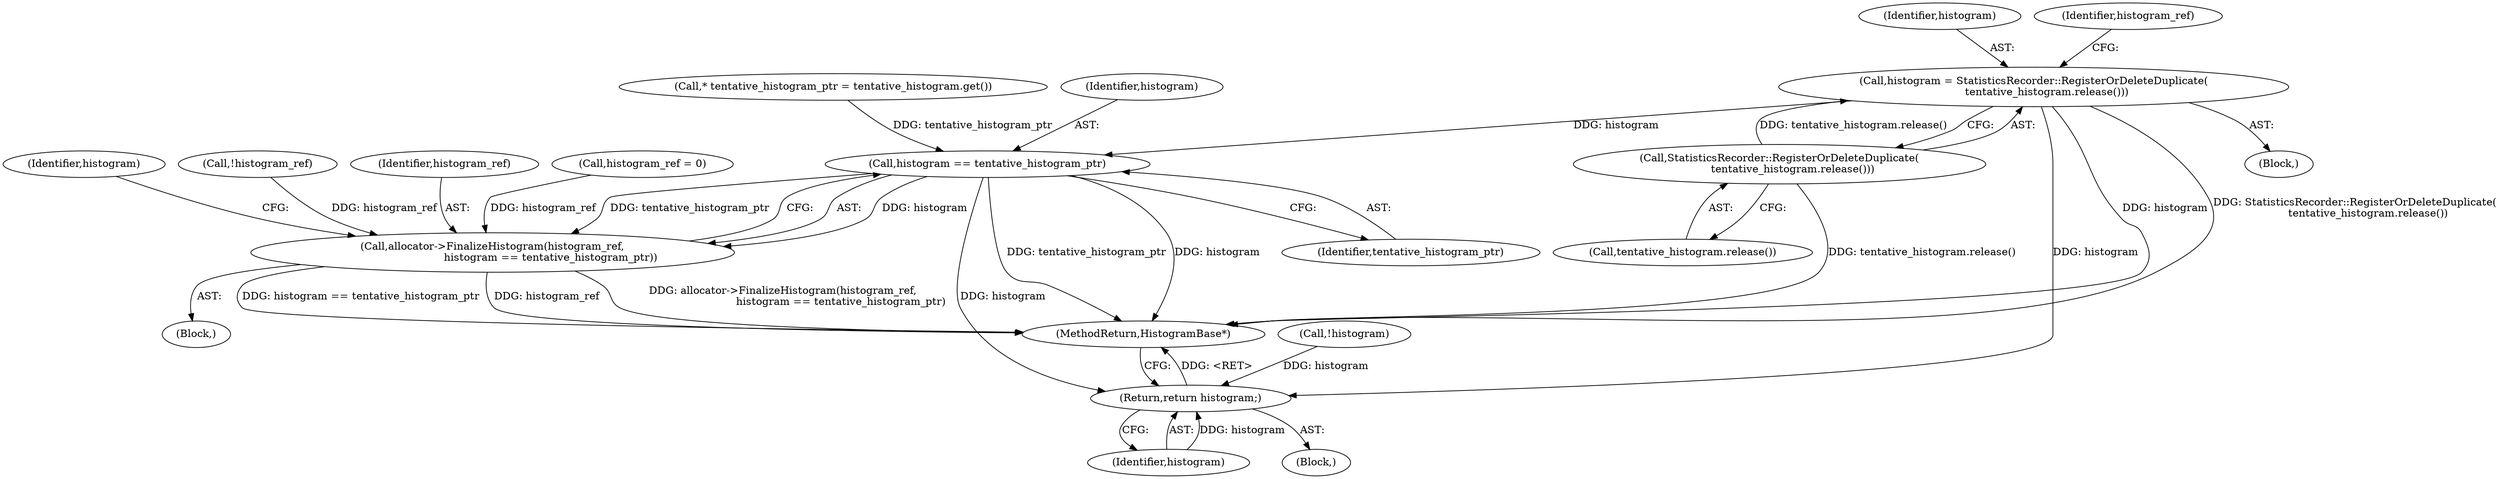 digraph "0_Chrome_03c2e97746a2c471ae136b0c669f8d0c033fe168@pointer" {
"1000190" [label="(Call,histogram = StatisticsRecorder::RegisterOrDeleteDuplicate(\n        tentative_histogram.release()))"];
"1000192" [label="(Call,StatisticsRecorder::RegisterOrDeleteDuplicate(\n        tentative_histogram.release()))"];
"1000199" [label="(Call,histogram == tentative_histogram_ptr)"];
"1000197" [label="(Call,allocator->FinalizeHistogram(histogram_ref,\n                                   histogram == tentative_histogram_ptr))"];
"1000238" [label="(Return,return histogram;)"];
"1000204" [label="(Identifier,histogram)"];
"1000170" [label="(Call,!histogram_ref)"];
"1000199" [label="(Call,histogram == tentative_histogram_ptr)"];
"1000197" [label="(Call,allocator->FinalizeHistogram(histogram_ref,\n                                   histogram == tentative_histogram_ptr))"];
"1000110" [label="(Call,!histogram)"];
"1000196" [label="(Block,)"];
"1000240" [label="(MethodReturn,HistogramBase*)"];
"1000193" [label="(Call,tentative_histogram.release())"];
"1000191" [label="(Identifier,histogram)"];
"1000190" [label="(Call,histogram = StatisticsRecorder::RegisterOrDeleteDuplicate(\n        tentative_histogram.release()))"];
"1000187" [label="(Call,* tentative_histogram_ptr = tentative_histogram.get())"];
"1000112" [label="(Block,)"];
"1000200" [label="(Identifier,histogram)"];
"1000238" [label="(Return,return histogram;)"];
"1000198" [label="(Identifier,histogram_ref)"];
"1000239" [label="(Identifier,histogram)"];
"1000192" [label="(Call,StatisticsRecorder::RegisterOrDeleteDuplicate(\n        tentative_histogram.release()))"];
"1000195" [label="(Identifier,histogram_ref)"];
"1000201" [label="(Identifier,tentative_histogram_ptr)"];
"1000103" [label="(Block,)"];
"1000143" [label="(Call,histogram_ref = 0)"];
"1000190" -> "1000112"  [label="AST: "];
"1000190" -> "1000192"  [label="CFG: "];
"1000191" -> "1000190"  [label="AST: "];
"1000192" -> "1000190"  [label="AST: "];
"1000195" -> "1000190"  [label="CFG: "];
"1000190" -> "1000240"  [label="DDG: histogram"];
"1000190" -> "1000240"  [label="DDG: StatisticsRecorder::RegisterOrDeleteDuplicate(\n        tentative_histogram.release())"];
"1000192" -> "1000190"  [label="DDG: tentative_histogram.release()"];
"1000190" -> "1000199"  [label="DDG: histogram"];
"1000190" -> "1000238"  [label="DDG: histogram"];
"1000192" -> "1000193"  [label="CFG: "];
"1000193" -> "1000192"  [label="AST: "];
"1000192" -> "1000240"  [label="DDG: tentative_histogram.release()"];
"1000199" -> "1000197"  [label="AST: "];
"1000199" -> "1000201"  [label="CFG: "];
"1000200" -> "1000199"  [label="AST: "];
"1000201" -> "1000199"  [label="AST: "];
"1000197" -> "1000199"  [label="CFG: "];
"1000199" -> "1000240"  [label="DDG: tentative_histogram_ptr"];
"1000199" -> "1000240"  [label="DDG: histogram"];
"1000199" -> "1000197"  [label="DDG: histogram"];
"1000199" -> "1000197"  [label="DDG: tentative_histogram_ptr"];
"1000187" -> "1000199"  [label="DDG: tentative_histogram_ptr"];
"1000199" -> "1000238"  [label="DDG: histogram"];
"1000197" -> "1000196"  [label="AST: "];
"1000198" -> "1000197"  [label="AST: "];
"1000204" -> "1000197"  [label="CFG: "];
"1000197" -> "1000240"  [label="DDG: allocator->FinalizeHistogram(histogram_ref,\n                                   histogram == tentative_histogram_ptr)"];
"1000197" -> "1000240"  [label="DDG: histogram == tentative_histogram_ptr"];
"1000197" -> "1000240"  [label="DDG: histogram_ref"];
"1000143" -> "1000197"  [label="DDG: histogram_ref"];
"1000170" -> "1000197"  [label="DDG: histogram_ref"];
"1000238" -> "1000103"  [label="AST: "];
"1000238" -> "1000239"  [label="CFG: "];
"1000239" -> "1000238"  [label="AST: "];
"1000240" -> "1000238"  [label="CFG: "];
"1000238" -> "1000240"  [label="DDG: <RET>"];
"1000239" -> "1000238"  [label="DDG: histogram"];
"1000110" -> "1000238"  [label="DDG: histogram"];
}
